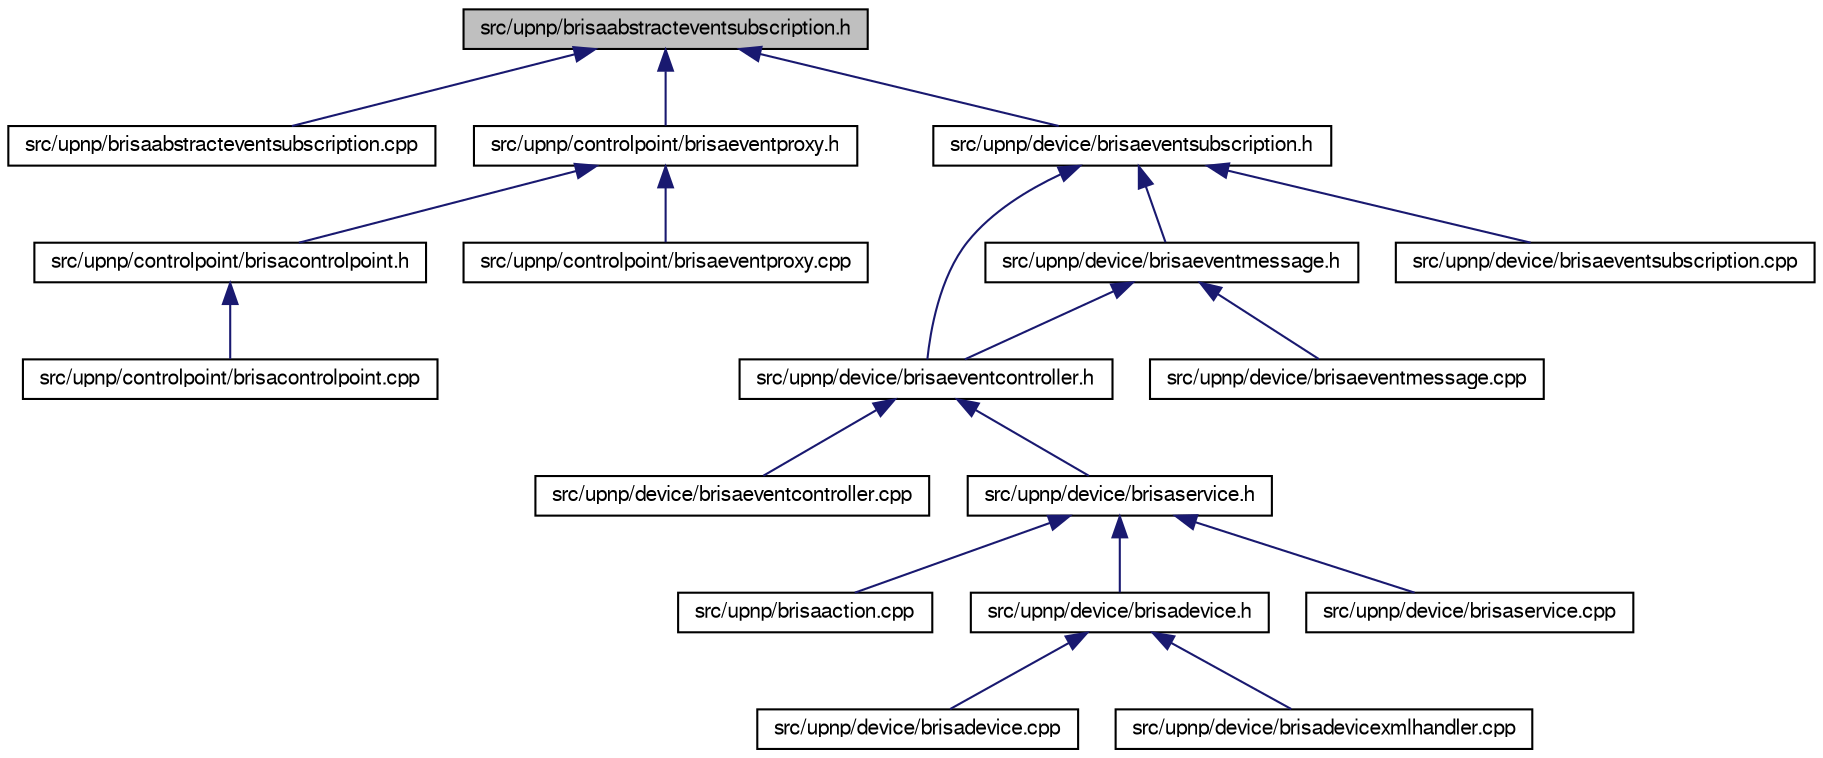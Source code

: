 digraph G
{
  bgcolor="transparent";
  edge [fontname="FreeSans",fontsize="10",labelfontname="FreeSans",labelfontsize="10"];
  node [fontname="FreeSans",fontsize="10",shape=record];
  Node1 [label="src/upnp/brisaabstracteventsubscription.h",height=0.2,width=0.4,color="black", fillcolor="grey75", style="filled" fontcolor="black"];
  Node1 -> Node2 [dir=back,color="midnightblue",fontsize="10",style="solid"];
  Node2 [label="src/upnp/brisaabstracteventsubscription.cpp",height=0.2,width=0.4,color="black",URL="$brisaabstracteventsubscription_8cpp.html"];
  Node1 -> Node3 [dir=back,color="midnightblue",fontsize="10",style="solid"];
  Node3 [label="src/upnp/controlpoint/brisaeventproxy.h",height=0.2,width=0.4,color="black",URL="$brisaeventproxy_8h.html"];
  Node3 -> Node4 [dir=back,color="midnightblue",fontsize="10",style="solid"];
  Node4 [label="src/upnp/controlpoint/brisacontrolpoint.h",height=0.2,width=0.4,color="black",URL="$brisacontrolpoint_8h.html"];
  Node4 -> Node5 [dir=back,color="midnightblue",fontsize="10",style="solid"];
  Node5 [label="src/upnp/controlpoint/brisacontrolpoint.cpp",height=0.2,width=0.4,color="black",URL="$brisacontrolpoint_8cpp.html"];
  Node3 -> Node6 [dir=back,color="midnightblue",fontsize="10",style="solid"];
  Node6 [label="src/upnp/controlpoint/brisaeventproxy.cpp",height=0.2,width=0.4,color="black",URL="$brisaeventproxy_8cpp.html"];
  Node1 -> Node7 [dir=back,color="midnightblue",fontsize="10",style="solid"];
  Node7 [label="src/upnp/device/brisaeventsubscription.h",height=0.2,width=0.4,color="black",URL="$brisaeventsubscription_8h.html"];
  Node7 -> Node8 [dir=back,color="midnightblue",fontsize="10",style="solid"];
  Node8 [label="src/upnp/device/brisaeventcontroller.h",height=0.2,width=0.4,color="black",URL="$brisaeventcontroller_8h.html"];
  Node8 -> Node9 [dir=back,color="midnightblue",fontsize="10",style="solid"];
  Node9 [label="src/upnp/device/brisaeventcontroller.cpp",height=0.2,width=0.4,color="black",URL="$brisaeventcontroller_8cpp.html"];
  Node8 -> Node10 [dir=back,color="midnightblue",fontsize="10",style="solid"];
  Node10 [label="src/upnp/device/brisaservice.h",height=0.2,width=0.4,color="black",URL="$brisaservice_8h.html"];
  Node10 -> Node11 [dir=back,color="midnightblue",fontsize="10",style="solid"];
  Node11 [label="src/upnp/brisaaction.cpp",height=0.2,width=0.4,color="black",URL="$brisaaction_8cpp.html"];
  Node10 -> Node12 [dir=back,color="midnightblue",fontsize="10",style="solid"];
  Node12 [label="src/upnp/device/brisadevice.h",height=0.2,width=0.4,color="black",URL="$brisadevice_8h.html"];
  Node12 -> Node13 [dir=back,color="midnightblue",fontsize="10",style="solid"];
  Node13 [label="src/upnp/device/brisadevice.cpp",height=0.2,width=0.4,color="black",URL="$brisadevice_8cpp.html"];
  Node12 -> Node14 [dir=back,color="midnightblue",fontsize="10",style="solid"];
  Node14 [label="src/upnp/device/brisadevicexmlhandler.cpp",height=0.2,width=0.4,color="black",URL="$brisadevicexmlhandler_8cpp.html"];
  Node10 -> Node15 [dir=back,color="midnightblue",fontsize="10",style="solid"];
  Node15 [label="src/upnp/device/brisaservice.cpp",height=0.2,width=0.4,color="black",URL="$brisaservice_8cpp.html"];
  Node7 -> Node16 [dir=back,color="midnightblue",fontsize="10",style="solid"];
  Node16 [label="src/upnp/device/brisaeventmessage.h",height=0.2,width=0.4,color="black",URL="$brisaeventmessage_8h.html"];
  Node16 -> Node8 [dir=back,color="midnightblue",fontsize="10",style="solid"];
  Node16 -> Node17 [dir=back,color="midnightblue",fontsize="10",style="solid"];
  Node17 [label="src/upnp/device/brisaeventmessage.cpp",height=0.2,width=0.4,color="black",URL="$brisaeventmessage_8cpp.html"];
  Node7 -> Node18 [dir=back,color="midnightblue",fontsize="10",style="solid"];
  Node18 [label="src/upnp/device/brisaeventsubscription.cpp",height=0.2,width=0.4,color="black",URL="$brisaeventsubscription_8cpp.html"];
}
